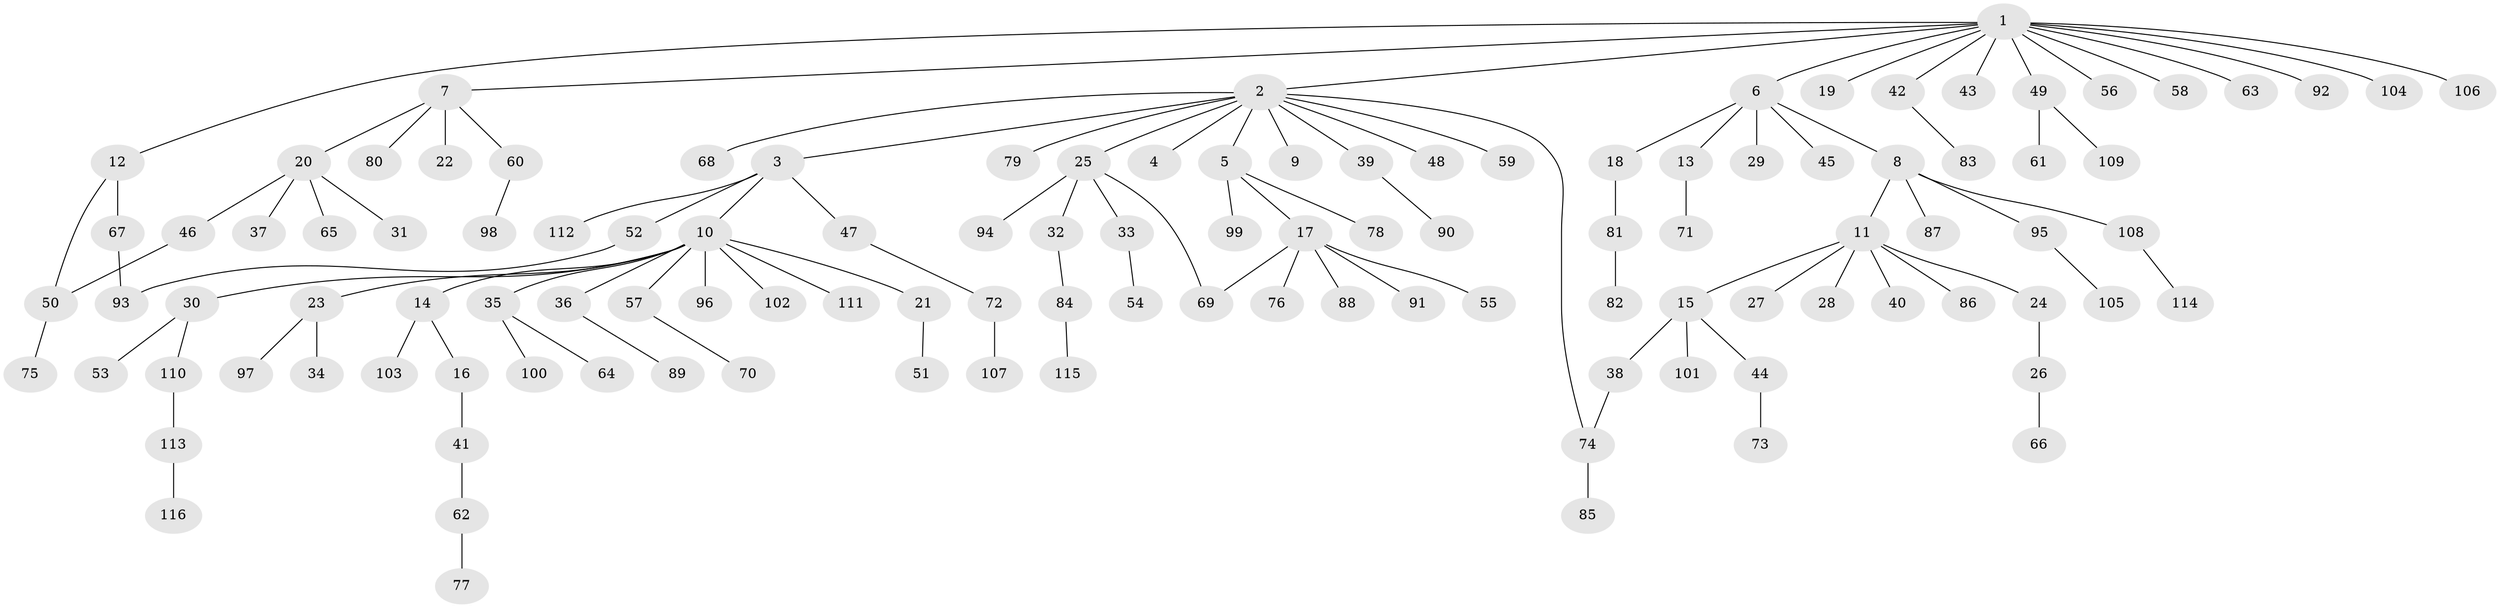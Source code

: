 // coarse degree distribution, {24: 0.029411764705882353, 3: 0.11764705882352941, 1: 0.6764705882352942, 2: 0.14705882352941177, 5: 0.029411764705882353}
// Generated by graph-tools (version 1.1) at 2025/18/03/04/25 18:18:19]
// undirected, 116 vertices, 119 edges
graph export_dot {
graph [start="1"]
  node [color=gray90,style=filled];
  1;
  2;
  3;
  4;
  5;
  6;
  7;
  8;
  9;
  10;
  11;
  12;
  13;
  14;
  15;
  16;
  17;
  18;
  19;
  20;
  21;
  22;
  23;
  24;
  25;
  26;
  27;
  28;
  29;
  30;
  31;
  32;
  33;
  34;
  35;
  36;
  37;
  38;
  39;
  40;
  41;
  42;
  43;
  44;
  45;
  46;
  47;
  48;
  49;
  50;
  51;
  52;
  53;
  54;
  55;
  56;
  57;
  58;
  59;
  60;
  61;
  62;
  63;
  64;
  65;
  66;
  67;
  68;
  69;
  70;
  71;
  72;
  73;
  74;
  75;
  76;
  77;
  78;
  79;
  80;
  81;
  82;
  83;
  84;
  85;
  86;
  87;
  88;
  89;
  90;
  91;
  92;
  93;
  94;
  95;
  96;
  97;
  98;
  99;
  100;
  101;
  102;
  103;
  104;
  105;
  106;
  107;
  108;
  109;
  110;
  111;
  112;
  113;
  114;
  115;
  116;
  1 -- 2;
  1 -- 6;
  1 -- 7;
  1 -- 12;
  1 -- 19;
  1 -- 42;
  1 -- 43;
  1 -- 49;
  1 -- 56;
  1 -- 58;
  1 -- 63;
  1 -- 92;
  1 -- 104;
  1 -- 106;
  2 -- 3;
  2 -- 4;
  2 -- 5;
  2 -- 9;
  2 -- 25;
  2 -- 39;
  2 -- 48;
  2 -- 59;
  2 -- 68;
  2 -- 74;
  2 -- 79;
  3 -- 10;
  3 -- 47;
  3 -- 52;
  3 -- 112;
  5 -- 17;
  5 -- 78;
  5 -- 99;
  6 -- 8;
  6 -- 13;
  6 -- 18;
  6 -- 29;
  6 -- 45;
  7 -- 20;
  7 -- 22;
  7 -- 60;
  7 -- 80;
  8 -- 11;
  8 -- 87;
  8 -- 95;
  8 -- 108;
  10 -- 14;
  10 -- 21;
  10 -- 23;
  10 -- 30;
  10 -- 35;
  10 -- 36;
  10 -- 57;
  10 -- 96;
  10 -- 102;
  10 -- 111;
  11 -- 15;
  11 -- 24;
  11 -- 27;
  11 -- 28;
  11 -- 40;
  11 -- 86;
  12 -- 50;
  12 -- 67;
  13 -- 71;
  14 -- 16;
  14 -- 103;
  15 -- 38;
  15 -- 44;
  15 -- 101;
  16 -- 41;
  17 -- 55;
  17 -- 69;
  17 -- 76;
  17 -- 88;
  17 -- 91;
  18 -- 81;
  20 -- 31;
  20 -- 37;
  20 -- 46;
  20 -- 65;
  21 -- 51;
  23 -- 34;
  23 -- 97;
  24 -- 26;
  25 -- 32;
  25 -- 33;
  25 -- 69;
  25 -- 94;
  26 -- 66;
  30 -- 53;
  30 -- 110;
  32 -- 84;
  33 -- 54;
  35 -- 64;
  35 -- 100;
  36 -- 89;
  38 -- 74;
  39 -- 90;
  41 -- 62;
  42 -- 83;
  44 -- 73;
  46 -- 50;
  47 -- 72;
  49 -- 61;
  49 -- 109;
  50 -- 75;
  52 -- 93;
  57 -- 70;
  60 -- 98;
  62 -- 77;
  67 -- 93;
  72 -- 107;
  74 -- 85;
  81 -- 82;
  84 -- 115;
  95 -- 105;
  108 -- 114;
  110 -- 113;
  113 -- 116;
}
